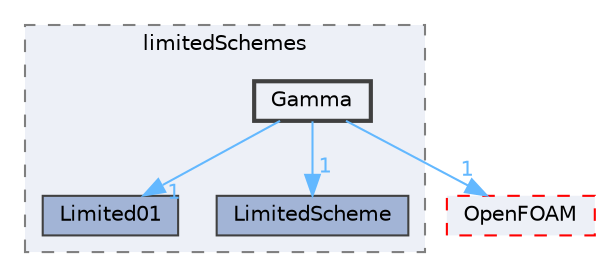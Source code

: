 digraph "src/finiteVolume/interpolation/surfaceInterpolation/limitedSchemes/Gamma"
{
 // LATEX_PDF_SIZE
  bgcolor="transparent";
  edge [fontname=Helvetica,fontsize=10,labelfontname=Helvetica,labelfontsize=10];
  node [fontname=Helvetica,fontsize=10,shape=box,height=0.2,width=0.4];
  compound=true
  subgraph clusterdir_3b094e1ce2b3f641da0071aec2c4e694 {
    graph [ bgcolor="#edf0f7", pencolor="grey50", label="limitedSchemes", fontname=Helvetica,fontsize=10 style="filled,dashed", URL="dir_3b094e1ce2b3f641da0071aec2c4e694.html",tooltip=""]
  dir_abf702b5ae803b4aa70706d427b0cd55 [label="Limited01", fillcolor="#a2b4d6", color="grey25", style="filled", URL="dir_abf702b5ae803b4aa70706d427b0cd55.html",tooltip=""];
  dir_f44c3a08494e33395456e53f21ca82c9 [label="LimitedScheme", fillcolor="#a2b4d6", color="grey25", style="filled", URL="dir_f44c3a08494e33395456e53f21ca82c9.html",tooltip=""];
  dir_0d22176d0896ad1d4276300819e7f046 [label="Gamma", fillcolor="#edf0f7", color="grey25", style="filled,bold", URL="dir_0d22176d0896ad1d4276300819e7f046.html",tooltip=""];
  }
  dir_c5473ff19b20e6ec4dfe5c310b3778a8 [label="OpenFOAM", fillcolor="#edf0f7", color="red", style="filled,dashed", URL="dir_c5473ff19b20e6ec4dfe5c310b3778a8.html",tooltip=""];
  dir_0d22176d0896ad1d4276300819e7f046->dir_abf702b5ae803b4aa70706d427b0cd55 [headlabel="1", labeldistance=1.5 headhref="dir_001587_002156.html" href="dir_001587_002156.html" color="steelblue1" fontcolor="steelblue1"];
  dir_0d22176d0896ad1d4276300819e7f046->dir_c5473ff19b20e6ec4dfe5c310b3778a8 [headlabel="1", labeldistance=1.5 headhref="dir_001587_002695.html" href="dir_001587_002695.html" color="steelblue1" fontcolor="steelblue1"];
  dir_0d22176d0896ad1d4276300819e7f046->dir_f44c3a08494e33395456e53f21ca82c9 [headlabel="1", labeldistance=1.5 headhref="dir_001587_002164.html" href="dir_001587_002164.html" color="steelblue1" fontcolor="steelblue1"];
}
